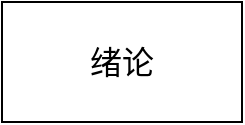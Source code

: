 <mxfile version="26.2.13">
  <diagram name="第 1 页" id="rYIwCMhhl4FwwUg2gOus">
    <mxGraphModel dx="978" dy="663" grid="1" gridSize="10" guides="1" tooltips="1" connect="1" arrows="1" fold="1" page="1" pageScale="1" pageWidth="827" pageHeight="1169" math="0" shadow="0">
      <root>
        <mxCell id="0" />
        <mxCell id="1" parent="0" />
        <mxCell id="BWnAqa3PNJtd5gbl4KsM-1" value="&lt;font face=&quot;楷体-简&quot; style=&quot;font-size: 16px;&quot;&gt;绪论&lt;/font&gt;" style="rounded=0;whiteSpace=wrap;html=1;" vertex="1" parent="1">
          <mxGeometry x="294" y="150" width="120" height="60" as="geometry" />
        </mxCell>
      </root>
    </mxGraphModel>
  </diagram>
</mxfile>
